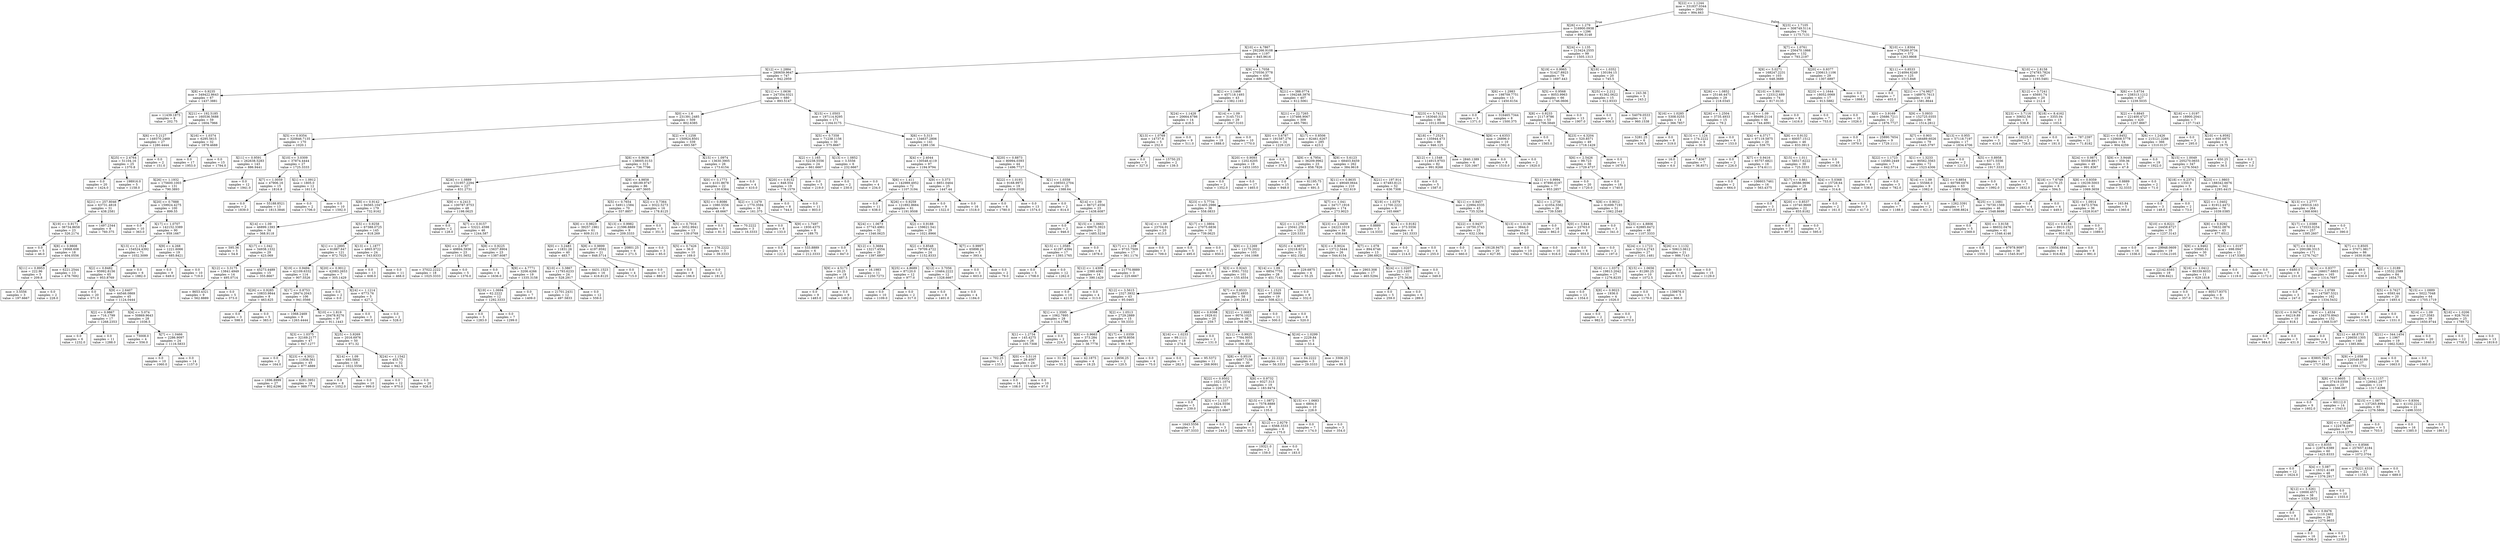 digraph Tree {
node [shape=box] ;
0 [label="X[22] <= 1.1244\nmse = 331837.0344\nsamples = 2000\nvalue = 994.663"] ;
1 [label="X[26] <= 1.279\nmse = 316900.0938\nsamples = 1296\nvalue = 896.3148"] ;
0 -> 1 [labeldistance=2.5, labelangle=45, headlabel="True"] ;
2 [label="X[10] <= 4.7867\nmse = 292266.9108\nsamples = 1197\nvalue = 845.9616"] ;
1 -> 2 ;
3 [label="X[12] <= 1.2884\nmse = 280659.9647\nsamples = 747\nvalue = 942.2959"] ;
2 -> 3 ;
4 [label="X[8] <= 0.9235\nmse = 349422.8643\nsamples = 67\nvalue = 1437.3881"] ;
3 -> 4 ;
5 [label="mse = 11439.1875\nsamples = 8\nvalue = 202.75"] ;
4 -> 5 ;
6 [label="X[21] <= 192.5185\nmse = 160536.5688\nsamples = 59\nvalue = 1604.7966"] ;
4 -> 6 ;
7 [label="X[6] <= 5.2127\nmse = 149370.2469\nsamples = 27\nvalue = 1280.4444"] ;
6 -> 7 ;
8 [label="X[25] <= 2.4764\nmse = 51104.16\nsamples = 25\nvalue = 1370.8"] ;
7 -> 8 ;
9 [label="mse = 0.0\nsamples = 20\nvalue = 1424.0"] ;
8 -> 9 ;
10 [label="mse = 198916.0\nsamples = 5\nvalue = 1158.0"] ;
8 -> 10 ;
11 [label="mse = 0.0\nsamples = 2\nvalue = 151.0"] ;
7 -> 11 ;
12 [label="X[16] <= 1.0374\nmse = 6295.5615\nsamples = 32\nvalue = 1878.4688"] ;
6 -> 12 ;
13 [label="mse = 0.0\nsamples = 17\nvalue = 1953.0"] ;
12 -> 13 ;
14 [label="mse = 0.0\nsamples = 15\nvalue = 1794.0"] ;
12 -> 14 ;
15 [label="X[11] <= 1.0636\nmse = 247354.0321\nsamples = 680\nvalue = 893.5147"] ;
3 -> 15 ;
16 [label="X[0] <= 1.6\nmse = 231391.2485\nsamples = 509\nvalue = 802.6385"] ;
15 -> 16 ;
17 [label="X[5] <= 0.9354\nmse = 320846.7135\nsamples = 170\nvalue = 1020.1"] ;
16 -> 17 ;
18 [label="X[11] <= 0.9591\nmse = 262638.5283\nsamples = 143\nvalue = 886.9441"] ;
17 -> 18 ;
19 [label="X[26] <= 1.1932\nmse = 175600.1003\nsamples = 131\nvalue = 790.3893"] ;
18 -> 19 ;
20 [label="X[21] <= 257.8046\nmse = 63731.4818\nsamples = 31\nvalue = 438.2581"] ;
19 -> 20 ;
21 [label="X[19] <= 0.9171\nmse = 36734.8658\nsamples = 23\nvalue = 326.2174"] ;
20 -> 21 ;
22 [label="mse = 0.0\nsamples = 5\nvalue = 46.0"] ;
21 -> 22 ;
23 [label="X[8] <= 0.9808\nmse = 19068.608\nsamples = 18\nvalue = 404.0556"] ;
21 -> 23 ;
24 [label="X[11] <= 0.8953\nmse = 222.96\nsamples = 5\nvalue = 209.8"] ;
23 -> 24 ;
25 [label="mse = 3.5556\nsamples = 3\nvalue = 197.6667"] ;
24 -> 25 ;
26 [label="mse = 0.0\nsamples = 2\nvalue = 228.0"] ;
24 -> 26 ;
27 [label="mse = 6221.2544\nsamples = 13\nvalue = 478.7692"] ;
23 -> 27 ;
28 [label="mse = 1497.2344\nsamples = 8\nvalue = 760.375"] ;
20 -> 28 ;
29 [label="X[20] <= 0.7888\nmse = 159924.4275\nsamples = 100\nvalue = 899.55"] ;
19 -> 29 ;
30 [label="mse = 0.0\nsamples = 10\nvalue = 363.0"] ;
29 -> 30 ;
31 [label="X[17] <= 1.0707\nmse = 142152.3389\nsamples = 90\nvalue = 959.1667"] ;
29 -> 31 ;
32 [label="X[13] <= 1.1524\nmse = 154524.4392\nsamples = 71\nvalue = 1032.3099"] ;
31 -> 32 ;
33 [label="X[2] <= 0.8482\nmse = 95992.8156\nsamples = 65\nvalue = 953.8769"] ;
32 -> 33 ;
34 [label="mse = 0.0\nsamples = 20\nvalue = 571.0"] ;
33 -> 34 ;
35 [label="X[9] <= 2.6407\nmse = 44546.0869\nsamples = 45\nvalue = 1124.0444"] ;
33 -> 35 ;
36 [label="X[2] <= 0.9867\nmse = 716.1799\nsamples = 17\nvalue = 1268.2353"] ;
35 -> 36 ;
37 [label="mse = 0.0\nsamples = 6\nvalue = 1232.0"] ;
36 -> 37 ;
38 [label="mse = 0.0\nsamples = 11\nvalue = 1288.0"] ;
36 -> 38 ;
39 [label="X[4] <= 5.074\nmse = 50869.9643\nsamples = 28\nvalue = 1036.5"] ;
35 -> 39 ;
40 [label="mse = 73008.0\nsamples = 4\nvalue = 556.0"] ;
39 -> 40 ;
41 [label="X[7] <= 1.0466\nmse = 2286.9097\nsamples = 24\nvalue = 1116.5833"] ;
39 -> 41 ;
42 [label="mse = 0.0\nsamples = 10\nvalue = 1060.0"] ;
41 -> 42 ;
43 [label="mse = 0.0\nsamples = 14\nvalue = 1157.0"] ;
41 -> 43 ;
44 [label="mse = 0.0\nsamples = 6\nvalue = 1882.0"] ;
32 -> 44 ;
45 [label="X[9] <= 4.268\nmse = 1221.6066\nsamples = 19\nvalue = 685.8421"] ;
31 -> 45 ;
46 [label="mse = 0.0\nsamples = 9\nvalue = 649.0"] ;
45 -> 46 ;
47 [label="mse = 0.0\nsamples = 10\nvalue = 719.0"] ;
45 -> 47 ;
48 [label="mse = 0.0\nsamples = 12\nvalue = 1941.0"] ;
18 -> 48 ;
49 [label="X[10] <= 3.0309\nmse = 37874.4444\nsamples = 27\nvalue = 1725.3333"] ;
17 -> 49 ;
50 [label="X[7] <= 1.0059\nmse = 47906.16\nsamples = 15\nvalue = 1816.8"] ;
49 -> 50 ;
51 [label="mse = 0.0\nsamples = 2\nvalue = 1839.0"] ;
50 -> 51 ;
52 [label="mse = 55188.8521\nsamples = 13\nvalue = 1813.3846"] ;
50 -> 52 ;
53 [label="X[1] <= 1.0912\nmse = 1805.0\nsamples = 12\nvalue = 1611.0"] ;
49 -> 53 ;
54 [label="mse = 0.0\nsamples = 2\nvalue = 1706.0"] ;
53 -> 54 ;
55 [label="mse = 0.0\nsamples = 10\nvalue = 1592.0"] ;
53 -> 55 ;
56 [label="X[2] <= 1.1258\nmse = 150924.8501\nsamples = 339\nvalue = 693.587"] ;
16 -> 56 ;
57 [label="X[8] <= 0.9636\nmse = 138005.0153\nsamples = 313\nvalue = 736.7796"] ;
56 -> 57 ;
58 [label="X[26] <= 1.0889\nmse = 131957.2294\nsamples = 227\nvalue = 831.2731"] ;
57 -> 58 ;
59 [label="X[8] <= 0.9142\nmse = 94565.1047\nsamples = 179\nvalue = 732.9162"] ;
58 -> 59 ;
60 [label="X[14] <= 1.09\nmse = 46899.1393\nsamples = 34\nvalue = 368.9118"] ;
59 -> 60 ;
61 [label="mse = 595.36\nsamples = 5\nvalue = 54.8"] ;
60 -> 61 ;
62 [label="X[17] <= 1.042\nmse = 34938.1332\nsamples = 29\nvalue = 423.069"] ;
60 -> 62 ;
63 [label="X[12] <= 3.3175\nmse = 13841.4949\nsamples = 14\nvalue = 495.0714"] ;
62 -> 63 ;
64 [label="mse = 8653.4321\nsamples = 9\nvalue = 562.8889"] ;
63 -> 64 ;
65 [label="mse = 0.0\nsamples = 5\nvalue = 373.0"] ;
63 -> 65 ;
66 [label="mse = 45273.4489\nsamples = 15\nvalue = 355.8667"] ;
62 -> 66 ;
67 [label="X[5] <= 0.9258\nmse = 67388.0725\nsamples = 145\nvalue = 818.269"] ;
59 -> 67 ;
68 [label="X[1] <= 1.2895\nmse = 61887.647\nsamples = 121\nvalue = 872.7025"] ;
67 -> 68 ;
69 [label="X[19] <= 0.9494\nmse = 42109.6332\nsamples = 114\nvalue = 907.5526"] ;
68 -> 69 ;
70 [label="X[26] <= 0.9285\nmse = 10833.9844\nsamples = 8\nvalue = 463.625"] ;
69 -> 70 ;
71 [label="mse = 0.0\nsamples = 3\nvalue = 598.0"] ;
70 -> 71 ;
72 [label="mse = 0.0\nsamples = 5\nvalue = 383.0"] ;
70 -> 72 ;
73 [label="X[17] <= 0.8753\nmse = 28474.2043\nsamples = 106\nvalue = 941.0566"] ;
69 -> 73 ;
74 [label="mse = 1068.2469\nsamples = 9\nvalue = 1263.4444"] ;
73 -> 74 ;
75 [label="X[10] <= 1.819\nmse = 20478.9276\nsamples = 97\nvalue = 911.1443"] ;
73 -> 75 ;
76 [label="X[3] <= 1.0375\nmse = 32169.2177\nsamples = 47\nvalue = 847.1277"] ;
75 -> 76 ;
77 [label="mse = 0.0\nsamples = 2\nvalue = 164.0"] ;
76 -> 77 ;
78 [label="X[23] <= 4.3021\nmse = 11936.561\nsamples = 45\nvalue = 877.4889"] ;
76 -> 78 ;
79 [label="mse = 1696.8999\nsamples = 27\nvalue = 802.6296"] ;
78 -> 79 ;
80 [label="mse = 6281.3951\nsamples = 18\nvalue = 989.7778"] ;
78 -> 80 ;
81 [label="X[25] <= 3.9269\nmse = 2016.6976\nsamples = 50\nvalue = 971.32"] ;
75 -> 81 ;
82 [label="X[14] <= 1.09\nmse = 693.5802\nsamples = 18\nvalue = 1022.5556"] ;
81 -> 82 ;
83 [label="mse = 0.0\nsamples = 8\nvalue = 1052.0"] ;
82 -> 83 ;
84 [label="mse = 0.0\nsamples = 10\nvalue = 999.0"] ;
82 -> 84 ;
85 [label="X[24] <= 1.1542\nmse = 453.75\nsamples = 32\nvalue = 942.5"] ;
81 -> 85 ;
86 [label="mse = 0.0\nsamples = 12\nvalue = 970.0"] ;
85 -> 86 ;
87 [label="mse = 0.0\nsamples = 20\nvalue = 926.0"] ;
85 -> 87 ;
88 [label="X[20] <= 0.9012\nmse = 42083.2653\nsamples = 7\nvalue = 305.1429"] ;
68 -> 88 ;
89 [label="mse = 0.0\nsamples = 2\nvalue = 0.0"] ;
88 -> 89 ;
90 [label="X[24] <= 1.1214\nmse = 6773.76\nsamples = 5\nvalue = 427.2"] ;
88 -> 90 ;
91 [label="mse = 0.0\nsamples = 3\nvalue = 360.0"] ;
90 -> 91 ;
92 [label="mse = 0.0\nsamples = 2\nvalue = 528.0"] ;
90 -> 92 ;
93 [label="X[13] <= 1.1877\nmse = 4865.9722\nsamples = 24\nvalue = 543.8333"] ;
67 -> 93 ;
94 [label="mse = 0.0\nsamples = 13\nvalue = 608.0"] ;
93 -> 94 ;
95 [label="mse = 0.0\nsamples = 11\nvalue = 468.0"] ;
93 -> 95 ;
96 [label="X[9] <= 4.2413\nmse = 100787.9753\nsamples = 48\nvalue = 1198.0625"] ;
58 -> 96 ;
97 [label="mse = 0.0\nsamples = 2\nvalue = 128.0"] ;
96 -> 97 ;
98 [label="X[7] <= 0.9157\nmse = 53221.4598\nsamples = 46\nvalue = 1244.587"] ;
96 -> 98 ;
99 [label="X[6] <= 2.6797\nmse = 49894.5936\nsamples = 23\nvalue = 1101.5652"] ;
98 -> 99 ;
100 [label="mse = 37022.2222\nsamples = 18\nvalue = 1025.3333"] ;
99 -> 100 ;
101 [label="mse = 0.0\nsamples = 5\nvalue = 1376.0"] ;
99 -> 101 ;
102 [label="X[8] <= 0.9225\nmse = 15637.8904\nsamples = 23\nvalue = 1387.6087"] ;
98 -> 102 ;
103 [label="mse = 0.0\nsamples = 4\nvalue = 1636.0"] ;
102 -> 103 ;
104 [label="X[9] <= 4.7771\nmse = 3206.4266\nsamples = 19\nvalue = 1335.3158"] ;
102 -> 104 ;
105 [label="X[19] <= 1.0694\nmse = 62.2222\nsamples = 12\nvalue = 1292.3333"] ;
104 -> 105 ;
106 [label="mse = 0.0\nsamples = 5\nvalue = 1283.0"] ;
105 -> 106 ;
107 [label="mse = 0.0\nsamples = 7\nvalue = 1299.0"] ;
105 -> 107 ;
108 [label="mse = 0.0\nsamples = 7\nvalue = 1409.0"] ;
104 -> 108 ;
109 [label="X[9] <= 4.9858\nmse = 68189.9747\nsamples = 86\nvalue = 487.3605"] ;
57 -> 109 ;
110 [label="X[5] <= 0.7654\nmse = 54911.1584\nsamples = 70\nvalue = 557.8857"] ;
109 -> 110 ;
111 [label="X[8] <= 0.9823\nmse = 39257.1981\nsamples = 61\nvalue = 609.3115"] ;
110 -> 111 ;
112 [label="X[0] <= 3.2483\nmse = 11831.26\nsamples = 40\nvalue = 483.7"] ;
111 -> 112 ;
113 [label="X[10] <= 3.3867\nmse = 11793.6233\nsamples = 24\nvalue = 528.2917"] ;
112 -> 113 ;
114 [label="mse = 21701.2431\nsamples = 12\nvalue = 497.5833"] ;
113 -> 114 ;
115 [label="mse = 0.0\nsamples = 12\nvalue = 559.0"] ;
113 -> 115 ;
116 [label="mse = 4431.1523\nsamples = 16\nvalue = 416.8125"] ;
112 -> 116 ;
117 [label="X[8] <= 0.9899\nmse = 4197.9592\nsamples = 21\nvalue = 848.5714"] ;
111 -> 117 ;
118 [label="mse = 0.0\nsamples = 4\nvalue = 715.0"] ;
117 -> 118 ;
119 [label="mse = 0.0\nsamples = 17\nvalue = 880.0"] ;
117 -> 119 ;
120 [label="X[13] <= 0.9982\nmse = 21596.8889\nsamples = 9\nvalue = 209.3333"] ;
110 -> 120 ;
121 [label="mse = 20801.25\nsamples = 6\nvalue = 271.5"] ;
120 -> 121 ;
122 [label="mse = 0.0\nsamples = 3\nvalue = 85.0"] ;
120 -> 122 ;
123 [label="X[2] <= 0.7364\nmse = 9322.5273\nsamples = 16\nvalue = 178.8125"] ;
109 -> 123 ;
124 [label="mse = 0.0\nsamples = 3\nvalue = 351.0"] ;
123 -> 124 ;
125 [label="X[5] <= 0.7916\nmse = 3052.9941\nsamples = 13\nvalue = 139.0769"] ;
123 -> 125 ;
126 [label="X[5] <= 0.7426\nmse = 36.0\nsamples = 10\nvalue = 169.0"] ;
125 -> 126 ;
127 [label="mse = 0.0\nsamples = 8\nvalue = 166.0"] ;
126 -> 127 ;
128 [label="mse = 0.0\nsamples = 2\nvalue = 181.0"] ;
126 -> 128 ;
129 [label="mse = 176.2222\nsamples = 3\nvalue = 39.3333"] ;
125 -> 129 ;
130 [label="X[15] <= 1.0974\nmse = 13630.3905\nsamples = 26\nvalue = 173.6154"] ;
56 -> 130 ;
131 [label="X[0] <= 3.1773\nmse = 4101.8678\nsamples = 22\nvalue = 130.6364"] ;
130 -> 131 ;
132 [label="X[5] <= 0.8086\nmse = 1080.5556\nsamples = 6\nvalue = 48.6667"] ;
131 -> 132 ;
133 [label="mse = 0.0\nsamples = 3\nvalue = 81.0"] ;
132 -> 133 ;
134 [label="mse = 70.2222\nsamples = 3\nvalue = 16.3333"] ;
132 -> 134 ;
135 [label="X[2] <= 1.1479\nmse = 1770.3594\nsamples = 16\nvalue = 161.375"] ;
131 -> 135 ;
136 [label="mse = 0.0\nsamples = 8\nvalue = 133.0"] ;
135 -> 136 ;
137 [label="X[9] <= 1.7497\nmse = 1930.4375\nsamples = 8\nvalue = 189.75"] ;
135 -> 137 ;
138 [label="mse = 0.0\nsamples = 2\nvalue = 122.0"] ;
137 -> 138 ;
139 [label="mse = 533.8889\nsamples = 6\nvalue = 212.3333"] ;
137 -> 139 ;
140 [label="mse = 0.0\nsamples = 4\nvalue = 410.0"] ;
130 -> 140 ;
141 [label="X[15] <= 1.0503\nmse = 197114.9295\nsamples = 171\nvalue = 1164.0175"] ;
15 -> 141 ;
142 [label="X[5] <= 0.7358\nmse = 71238.1156\nsamples = 30\nvalue = 575.8667"] ;
141 -> 142 ;
143 [label="X[2] <= 1.165\nmse = 52238.5556\nsamples = 24\nvalue = 661.6667"] ;
142 -> 143 ;
144 [label="X[20] <= 0.9152\nmse = 848.554\nsamples = 19\nvalue = 778.1579"] ;
143 -> 144 ;
145 [label="mse = 0.0\nsamples = 8\nvalue = 744.0"] ;
144 -> 145 ;
146 [label="mse = 0.0\nsamples = 11\nvalue = 803.0"] ;
144 -> 146 ;
147 [label="mse = 0.0\nsamples = 5\nvalue = 219.0"] ;
143 -> 147 ;
148 [label="X[13] <= 1.0852\nmse = 3.5556\nsamples = 6\nvalue = 232.6667"] ;
142 -> 148 ;
149 [label="mse = 0.0\nsamples = 2\nvalue = 230.0"] ;
148 -> 149 ;
150 [label="mse = 0.0\nsamples = 4\nvalue = 234.0"] ;
148 -> 150 ;
151 [label="X[6] <= 5.313\nmse = 134637.2806\nsamples = 141\nvalue = 1289.156"] ;
141 -> 151 ;
152 [label="X[4] <= 2.4044\nmse = 130548.4119\nsamples = 97\nvalue = 1194.9794"] ;
151 -> 152 ;
153 [label="X[6] <= 1.411\nmse = 142989.4952\nsamples = 72\nvalue = 1107.3194"] ;
152 -> 153 ;
154 [label="mse = 0.0\nsamples = 11\nvalue = 638.0"] ;
153 -> 154 ;
155 [label="X[26] <= 0.9259\nmse = 121892.8664\nsamples = 61\nvalue = 1191.9508"] ;
153 -> 155 ;
156 [label="X[24] <= 1.0673\nmse = 37743.4961\nsamples = 32\nvalue = 1346.0625"] ;
155 -> 156 ;
157 [label="mse = 0.0\nsamples = 3\nvalue = 847.0"] ;
156 -> 157 ;
158 [label="X[12] <= 3.3684\nmse = 13217.4554\nsamples = 29\nvalue = 1397.6897"] ;
156 -> 158 ;
159 [label="X[9] <= 4.5171\nmse = 20.25\nsamples = 18\nvalue = 1487.5"] ;
158 -> 159 ;
160 [label="mse = 0.0\nsamples = 9\nvalue = 1483.0"] ;
159 -> 160 ;
161 [label="mse = 0.0\nsamples = 9\nvalue = 1492.0"] ;
159 -> 161 ;
162 [label="mse = 16.1983\nsamples = 11\nvalue = 1250.7273"] ;
158 -> 162 ;
163 [label="X[2] <= 0.9188\nmse = 159621.541\nsamples = 29\nvalue = 1021.8966"] ;
155 -> 163 ;
164 [label="X[2] <= 0.8548\nmse = 79709.4722\nsamples = 24\nvalue = 1152.8333"] ;
163 -> 164 ;
165 [label="X[25] <= 4.8689\nmse = 87120.0\nsamples = 12\nvalue = 977.0"] ;
164 -> 165 ;
166 [label="mse = 0.0\nsamples = 10\nvalue = 1109.0"] ;
165 -> 166 ;
167 [label="mse = 0.0\nsamples = 2\nvalue = 317.0"] ;
165 -> 167 ;
168 [label="X[12] <= 3.7056\nmse = 10464.2222\nsamples = 12\nvalue = 1328.6667"] ;
164 -> 168 ;
169 [label="mse = 0.0\nsamples = 8\nvalue = 1401.0"] ;
168 -> 169 ;
170 [label="mse = 0.0\nsamples = 4\nvalue = 1184.0"] ;
168 -> 170 ;
171 [label="X[7] <= 0.9997\nmse = 65898.24\nsamples = 5\nvalue = 393.4"] ;
163 -> 171 ;
172 [label="mse = 0.0\nsamples = 3\nvalue = 603.0"] ;
171 -> 172 ;
173 [label="mse = 0.0\nsamples = 2\nvalue = 79.0"] ;
171 -> 173 ;
174 [label="X[9] <= 3.373\nmse = 8851.0464\nsamples = 25\nvalue = 1447.44"] ;
152 -> 174 ;
175 [label="mse = 0.0\nsamples = 9\nvalue = 1322.0"] ;
174 -> 175 ;
176 [label="mse = 0.0\nsamples = 16\nvalue = 1518.0"] ;
174 -> 176 ;
177 [label="X[20] <= 0.8873\nmse = 80994.0393\nsamples = 44\nvalue = 1496.7727"] ;
151 -> 177 ;
178 [label="X[22] <= 1.0193\nmse = 9168.9972\nsamples = 19\nvalue = 1639.0526"] ;
177 -> 178 ;
179 [label="mse = 0.0\nsamples = 6\nvalue = 1780.0"] ;
178 -> 179 ;
180 [label="mse = 0.0\nsamples = 13\nvalue = 1574.0"] ;
178 -> 180 ;
181 [label="X[1] <= 1.0358\nmse = 108503.2704\nsamples = 25\nvalue = 1388.64"] ;
177 -> 181 ;
182 [label="mse = 0.0\nsamples = 2\nvalue = 814.0"] ;
181 -> 182 ;
183 [label="X[14] <= 1.09\nmse = 86727.4556\nsamples = 23\nvalue = 1438.6087"] ;
181 -> 183 ;
184 [label="mse = 0.0\nsamples = 2\nvalue = 946.0"] ;
183 -> 184 ;
185 [label="X[15] <= 1.0663\nmse = 69675.3923\nsamples = 21\nvalue = 1485.5238"] ;
183 -> 185 ;
186 [label="X[15] <= 1.0585\nmse = 41297.4394\nsamples = 17\nvalue = 1393.1765"] ;
185 -> 186 ;
187 [label="mse = 0.0\nsamples = 5\nvalue = 1708.0"] ;
186 -> 187 ;
188 [label="mse = 0.0\nsamples = 12\nvalue = 1262.0"] ;
186 -> 188 ;
189 [label="mse = 0.0\nsamples = 4\nvalue = 1878.0"] ;
185 -> 189 ;
190 [label="X[9] <= 1.7058\nmse = 270556.3778\nsamples = 450\nvalue = 686.0467"] ;
2 -> 190 ;
191 [label="X[1] <= 1.1468\nmse = 457118.1493\nsamples = 43\nvalue = 1382.1163"] ;
190 -> 191 ;
192 [label="X[24] <= 1.1428\nmse = 20664.6786\nsamples = 14\nvalue = 418.5"] ;
191 -> 192 ;
193 [label="X[13] <= 1.0769\nmse = 14737.6\nsamples = 5\nvalue = 252.0"] ;
192 -> 193 ;
194 [label="mse = 0.0\nsamples = 3\nvalue = 327.0"] ;
193 -> 194 ;
195 [label="mse = 15750.25\nsamples = 2\nvalue = 139.5"] ;
193 -> 195 ;
196 [label="mse = 0.0\nsamples = 9\nvalue = 511.0"] ;
192 -> 196 ;
197 [label="X[14] <= 1.09\nmse = 3145.7313\nsamples = 29\nvalue = 1847.3103"] ;
191 -> 197 ;
198 [label="mse = 0.0\nsamples = 19\nvalue = 1888.0"] ;
197 -> 198 ;
199 [label="mse = 0.0\nsamples = 10\nvalue = 1770.0"] ;
197 -> 199 ;
200 [label="X[21] <= 388.0774\nmse = 194248.3876\nsamples = 407\nvalue = 612.5061"] ;
190 -> 200 ;
201 [label="X[21] <= 22.7265\nmse = 137466.9067\nsamples = 309\nvalue = 485.7961"] ;
200 -> 201 ;
202 [label="X[0] <= 5.6787\nmse = 191587.276\nsamples = 24\nvalue = 1229.125"] ;
201 -> 202 ;
203 [label="X[20] <= 0.9093\nmse = 1202.6205\nsamples = 19\nvalue = 1453.1053"] ;
202 -> 203 ;
204 [label="mse = 0.0\nsamples = 2\nvalue = 1352.0"] ;
203 -> 204 ;
205 [label="mse = 0.0\nsamples = 17\nvalue = 1465.0"] ;
203 -> 205 ;
206 [label="mse = 0.0\nsamples = 5\nvalue = 378.0"] ;
202 -> 206 ;
207 [label="X[17] <= 0.8506\nmse = 82461.6267\nsamples = 285\nvalue = 423.2"] ;
201 -> 207 ;
208 [label="X[9] <= 4.7954\nmse = 36209.9962\nsamples = 23\nvalue = 858.7826"] ;
207 -> 208 ;
209 [label="mse = 0.0\nsamples = 15\nvalue = 948.0"] ;
208 -> 209 ;
210 [label="mse = 61195.75\nsamples = 8\nvalue = 691.5"] ;
208 -> 210 ;
211 [label="X[9] <= 5.6123\nmse = 68403.8459\nsamples = 262\nvalue = 384.9618"] ;
207 -> 211 ;
212 [label="X[11] <= 0.8635\nmse = 49049.0644\nsamples = 210\nvalue = 322.619"] ;
211 -> 212 ;
213 [label="X[23] <= 5.7734\nmse = 51405.2986\nsamples = 36\nvalue = 558.0833"] ;
212 -> 213 ;
214 [label="X[14] <= 1.09\nmse = 23704.01\nsamples = 20\nvalue = 413.3"] ;
213 -> 214 ;
215 [label="X[17] <= 1.109\nmse = 9733.7509\nsamples = 17\nvalue = 361.1176"] ;
214 -> 215 ;
216 [label="X[12] <= 1.4309\nmse = 2380.4082\nsamples = 14\nvalue = 390.1429"] ;
215 -> 216 ;
217 [label="mse = 0.0\nsamples = 10\nvalue = 421.0"] ;
216 -> 217 ;
218 [label="mse = 0.0\nsamples = 4\nvalue = 313.0"] ;
216 -> 218 ;
219 [label="mse = 21770.8889\nsamples = 3\nvalue = 225.6667"] ;
215 -> 219 ;
220 [label="mse = 0.0\nsamples = 3\nvalue = 709.0"] ;
214 -> 220 ;
221 [label="X[17] <= 1.0804\nmse = 27075.6836\nsamples = 16\nvalue = 739.0625"] ;
213 -> 221 ;
222 [label="mse = 0.0\nsamples = 5\nvalue = 495.0"] ;
221 -> 222 ;
223 [label="mse = 0.0\nsamples = 11\nvalue = 850.0"] ;
221 -> 223 ;
224 [label="X[7] <= 1.041\nmse = 34717.1916\nsamples = 174\nvalue = 273.9023"] ;
212 -> 224 ;
225 [label="X[2] <= 1.1275\nmse = 25041.2563\nsamples = 135\nvalue = 220.5333"] ;
224 -> 225 ;
226 [label="X[9] <= 2.1269\nmse = 12175.2022\nsamples = 103\nvalue = 164.1068"] ;
225 -> 226 ;
227 [label="mse = 0.0\nsamples = 2\nvalue = 601.0"] ;
226 -> 227 ;
228 [label="X[3] <= 0.9243\nmse = 8561.7332\nsamples = 101\nvalue = 155.4554"] ;
226 -> 228 ;
229 [label="X[12] <= 3.5615\nmse = 2327.3932\nsamples = 43\nvalue = 95.0465"] ;
228 -> 229 ;
230 [label="X[1] <= 1.3595\nmse = 1062.7895\nsamples = 28\nvalue = 114.1786"] ;
229 -> 230 ;
231 [label="X[1] <= 1.2734\nmse = 145.4275\nsamples = 26\nvalue = 105.7308"] ;
230 -> 231 ;
232 [label="mse = 702.25\nsamples = 2\nvalue = 133.5"] ;
231 -> 232 ;
233 [label="X[0] <= 3.5116\nmse = 29.4097\nsamples = 24\nvalue = 103.4167"] ;
231 -> 233 ;
234 [label="mse = 0.0\nsamples = 14\nvalue = 108.0"] ;
233 -> 234 ;
235 [label="mse = 0.0\nsamples = 10\nvalue = 97.0"] ;
233 -> 235 ;
236 [label="mse = 0.0\nsamples = 2\nvalue = 224.0"] ;
230 -> 236 ;
237 [label="X[2] <= 1.0513\nmse = 2729.2889\nsamples = 15\nvalue = 59.3333"] ;
229 -> 237 ;
238 [label="X[8] <= 0.9663\nmse = 373.284\nsamples = 9\nvalue = 38.7778"] ;
237 -> 238 ;
239 [label="mse = 31.36\nsamples = 5\nvalue = 55.2"] ;
238 -> 239 ;
240 [label="mse = 42.1875\nsamples = 4\nvalue = 18.25"] ;
238 -> 240 ;
241 [label="X[17] <= 1.0359\nmse = 4678.8056\nsamples = 6\nvalue = 90.1667"] ;
237 -> 241 ;
242 [label="mse = 12656.25\nsamples = 2\nvalue = 120.5"] ;
241 -> 242 ;
243 [label="mse = 0.0\nsamples = 4\nvalue = 75.0"] ;
241 -> 243 ;
244 [label="X[7] <= 0.8533\nmse = 8472.4935\nsamples = 58\nvalue = 200.2414"] ;
228 -> 244 ;
245 [label="X[8] <= 0.9398\nmse = 1929.61\nsamples = 20\nvalue = 259.7"] ;
244 -> 245 ;
246 [label="X[16] <= 1.0233\nmse = 99.1111\nsamples = 18\nvalue = 274.0"] ;
245 -> 246 ;
247 [label="mse = 0.0\nsamples = 7\nvalue = 282.0"] ;
246 -> 247 ;
248 [label="mse = 95.5372\nsamples = 11\nvalue = 268.9091"] ;
246 -> 248 ;
249 [label="mse = 0.0\nsamples = 2\nvalue = 131.0"] ;
245 -> 249 ;
250 [label="X[22] <= 1.0683\nmse = 9076.1025\nsamples = 38\nvalue = 168.9474"] ;
244 -> 250 ;
251 [label="X[11] <= 0.9925\nmse = 7784.0055\nsamples = 33\nvalue = 186.4545"] ;
250 -> 251 ;
252 [label="X[8] <= 0.9519\nmse = 6697.7156\nsamples = 30\nvalue = 199.4667"] ;
251 -> 252 ;
253 [label="X[22] <= 0.9502\nmse = 1021.1074\nsamples = 11\nvalue = 226.2727"] ;
252 -> 253 ;
254 [label="mse = 0.0\nsamples = 5\nvalue = 239.0"] ;
253 -> 254 ;
255 [label="X[3] <= 1.1337\nmse = 1624.5556\nsamples = 6\nvalue = 215.6667"] ;
253 -> 255 ;
256 [label="mse = 1643.5556\nsamples = 3\nvalue = 187.3333"] ;
255 -> 256 ;
257 [label="mse = 0.0\nsamples = 3\nvalue = 244.0"] ;
255 -> 257 ;
258 [label="X[8] <= 0.9732\nmse = 9327.313\nsamples = 19\nvalue = 183.9474"] ;
252 -> 258 ;
259 [label="X[15] <= 1.0872\nmse = 7578.8889\nsamples = 9\nvalue = 135.0"] ;
258 -> 259 ;
260 [label="mse = 0.0\nsamples = 3\nvalue = 55.0"] ;
259 -> 260 ;
261 [label="X[12] <= 2.9279\nmse = 6568.3333\nsamples = 6\nvalue = 175.0"] ;
259 -> 261 ;
262 [label="mse = 19321.0\nsamples = 2\nvalue = 159.0"] ;
261 -> 262 ;
263 [label="mse = 0.0\nsamples = 4\nvalue = 183.0"] ;
261 -> 263 ;
264 [label="X[15] <= 1.0683\nmse = 6804.0\nsamples = 10\nvalue = 228.0"] ;
258 -> 264 ;
265 [label="mse = 0.0\nsamples = 7\nvalue = 174.0"] ;
264 -> 265 ;
266 [label="mse = 0.0\nsamples = 3\nvalue = 354.0"] ;
264 -> 266 ;
267 [label="mse = 22.2222\nsamples = 3\nvalue = 56.3333"] ;
251 -> 267 ;
268 [label="X[16] <= 1.0299\nmse = 2229.84\nsamples = 5\nvalue = 53.4"] ;
250 -> 268 ;
269 [label="mse = 64.2222\nsamples = 3\nvalue = 29.3333"] ;
268 -> 269 ;
270 [label="mse = 3306.25\nsamples = 2\nvalue = 89.5"] ;
268 -> 270 ;
271 [label="X[25] <= 4.9872\nmse = 23218.6318\nsamples = 32\nvalue = 402.1562"] ;
225 -> 271 ;
272 [label="X[14] <= 1.09\nmse = 6854.7755\nsamples = 28\nvalue = 451.7143"] ;
271 -> 272 ;
273 [label="X[2] <= 1.1525\nmse = 97.5069\nsamples = 19\nvalue = 508.4211"] ;
272 -> 273 ;
274 [label="mse = 0.0\nsamples = 11\nvalue = 500.0"] ;
273 -> 274 ;
275 [label="mse = 0.0\nsamples = 8\nvalue = 520.0"] ;
273 -> 275 ;
276 [label="mse = 0.0\nsamples = 9\nvalue = 332.0"] ;
272 -> 276 ;
277 [label="mse = 229.6875\nsamples = 4\nvalue = 55.25"] ;
271 -> 277 ;
278 [label="X[23] <= 2.6459\nmse = 24223.1019\nsamples = 39\nvalue = 458.641"] ;
224 -> 278 ;
279 [label="X[3] <= 0.9024\nmse = 13712.5444\nsamples = 26\nvalue = 544.6154"] ;
278 -> 279 ;
280 [label="mse = 0.0\nsamples = 9\nvalue = 694.0"] ;
279 -> 280 ;
281 [label="mse = 2903.308\nsamples = 17\nvalue = 465.5294"] ;
279 -> 281 ;
282 [label="X[7] <= 1.078\nmse = 894.6746\nsamples = 13\nvalue = 286.6923"] ;
278 -> 282 ;
283 [label="X[24] <= 1.0207\nmse = 223.1405\nsamples = 11\nvalue = 275.3636"] ;
282 -> 283 ;
284 [label="mse = 0.0\nsamples = 5\nvalue = 259.0"] ;
283 -> 284 ;
285 [label="mse = 0.0\nsamples = 6\nvalue = 289.0"] ;
283 -> 285 ;
286 [label="mse = 0.0\nsamples = 2\nvalue = 349.0"] ;
282 -> 286 ;
287 [label="X[21] <= 197.914\nmse = 67483.8121\nsamples = 52\nvalue = 636.7308"] ;
211 -> 287 ;
288 [label="X[19] <= 1.0379\nmse = 11700.2222\nsamples = 9\nvalue = 165.6667"] ;
287 -> 288 ;
289 [label="mse = 0.8889\nsamples = 3\nvalue = 14.3333"] ;
288 -> 289 ;
290 [label="X[11] <= 0.9182\nmse = 373.5556\nsamples = 6\nvalue = 241.3333"] ;
288 -> 290 ;
291 [label="mse = 0.0\nsamples = 2\nvalue = 214.0"] ;
290 -> 291 ;
292 [label="mse = 0.0\nsamples = 4\nvalue = 255.0"] ;
290 -> 292 ;
293 [label="X[11] <= 0.9457\nmse = 22994.0335\nsamples = 43\nvalue = 735.3256"] ;
287 -> 293 ;
294 [label="X[22] <= 0.9437\nmse = 16750.3743\nsamples = 23\nvalue = 632.1304"] ;
293 -> 294 ;
295 [label="mse = 0.0\nsamples = 3\nvalue = 660.0"] ;
294 -> 295 ;
296 [label="mse = 19128.9475\nsamples = 20\nvalue = 627.95"] ;
294 -> 296 ;
297 [label="X[13] <= 1.0136\nmse = 3844.0\nsamples = 20\nvalue = 854.0"] ;
293 -> 297 ;
298 [label="mse = 0.0\nsamples = 10\nvalue = 792.0"] ;
297 -> 298 ;
299 [label="mse = 0.0\nsamples = 10\nvalue = 916.0"] ;
297 -> 299 ;
300 [label="X[23] <= 5.7412\nmse = 163040.3154\nsamples = 98\nvalue = 1012.0306"] ;
200 -> 300 ;
301 [label="X[18] <= 7.2524\nmse = 135944.473\nsamples = 88\nvalue = 946.125"] ;
300 -> 301 ;
302 [label="X[12] <= 1.1548\nmse = 114915.9703\nsamples = 82\nvalue = 991.9268"] ;
301 -> 302 ;
303 [label="mse = 0.0\nsamples = 5\nvalue = 1587.0"] ;
302 -> 303 ;
304 [label="X[11] <= 0.9994\nmse = 97890.6197\nsamples = 77\nvalue = 953.2857"] ;
302 -> 304 ;
305 [label="X[1] <= 1.2738\nmse = 41054.5562\nsamples = 26\nvalue = 739.5385"] ;
304 -> 305 ;
306 [label="mse = 0.0\nsamples = 18\nvalue = 862.0"] ;
305 -> 306 ;
307 [label="X[0] <= 3.844\nmse = 23763.0\nsamples = 8\nvalue = 464.0"] ;
305 -> 307 ;
308 [label="mse = 0.0\nsamples = 6\nvalue = 553.0"] ;
307 -> 308 ;
309 [label="mse = 0.0\nsamples = 2\nvalue = 197.0"] ;
307 -> 309 ;
310 [label="X[8] <= 0.9012\nmse = 91699.7193\nsamples = 51\nvalue = 1062.2549"] ;
304 -> 310 ;
311 [label="mse = 0.0\nsamples = 3\nvalue = 341.0"] ;
310 -> 311 ;
312 [label="X[23] <= 4.8806\nmse = 62885.8472\nsamples = 48\nvalue = 1107.3333"] ;
310 -> 312 ;
313 [label="X[24] <= 1.1723\nmse = 52314.2743\nsamples = 27\nvalue = 1201.1481"] ;
312 -> 313 ;
314 [label="X[16] <= 1.0372\nmse = 19813.2042\nsamples = 17\nvalue = 1276.8235"] ;
313 -> 314 ;
315 [label="mse = 0.0\nsamples = 13\nvalue = 1354.0"] ;
314 -> 315 ;
316 [label="X[8] <= 0.9023\nmse = 1936.0\nsamples = 4\nvalue = 1026.0"] ;
314 -> 316 ;
317 [label="mse = 0.0\nsamples = 2\nvalue = 982.0"] ;
316 -> 317 ;
318 [label="mse = 0.0\nsamples = 2\nvalue = 1070.0"] ;
316 -> 318 ;
319 [label="X[15] <= 1.0656\nmse = 81280.25\nsamples = 10\nvalue = 1072.5"] ;
313 -> 319 ;
320 [label="mse = 0.0\nsamples = 5\nvalue = 1179.0"] ;
319 -> 320 ;
321 [label="mse = 139876.0\nsamples = 5\nvalue = 966.0"] ;
319 -> 321 ;
322 [label="X[26] <= 1.1132\nmse = 50613.0612\nsamples = 21\nvalue = 986.7143"] ;
312 -> 322 ;
323 [label="mse = 0.0\nsamples = 6\nvalue = 631.0"] ;
322 -> 323 ;
324 [label="mse = 0.0\nsamples = 15\nvalue = 1129.0"] ;
322 -> 324 ;
325 [label="mse = 2840.1389\nsamples = 6\nvalue = 320.1667"] ;
301 -> 325 ;
326 [label="X[9] <= 4.6353\nmse = 26896.0\nsamples = 10\nvalue = 1592.0"] ;
300 -> 326 ;
327 [label="mse = 0.0\nsamples = 8\nvalue = 1510.0"] ;
326 -> 327 ;
328 [label="mse = 0.0\nsamples = 2\nvalue = 1920.0"] ;
326 -> 328 ;
329 [label="X[24] <= 1.135\nmse = 213424.2555\nsamples = 99\nvalue = 1505.1313"] ;
1 -> 329 ;
330 [label="X[19] <= 0.9965\nmse = 51427.8923\nsamples = 79\nvalue = 1697.443"] ;
329 -> 330 ;
331 [label="X[6] <= 1.2983\nmse = 198709.7751\nsamples = 13\nvalue = 1450.6154"] ;
330 -> 331 ;
332 [label="mse = 0.0\nsamples = 5\nvalue = 1371.0"] ;
331 -> 332 ;
333 [label="mse = 316465.7344\nsamples = 8\nvalue = 1500.375"] ;
331 -> 333 ;
334 [label="X[5] <= 0.9568\nmse = 8053.9963\nsamples = 66\nvalue = 1746.0606"] ;
330 -> 334 ;
335 [label="X[8] <= 0.9233\nmse = 2117.9786\nsamples = 53\nvalue = 1706.5849"] ;
334 -> 335 ;
336 [label="mse = 0.0\nsamples = 4\nvalue = 1565.0"] ;
335 -> 336 ;
337 [label="X[23] <= 4.3204\nmse = 520.8571\nsamples = 49\nvalue = 1718.1429"] ;
335 -> 337 ;
338 [label="X[6] <= 2.5426\nmse = 99.723\nsamples = 38\nvalue = 1729.4737"] ;
337 -> 338 ;
339 [label="mse = 0.0\nsamples = 20\nvalue = 1720.0"] ;
338 -> 339 ;
340 [label="mse = 0.0\nsamples = 18\nvalue = 1740.0"] ;
338 -> 340 ;
341 [label="mse = 0.0\nsamples = 11\nvalue = 1679.0"] ;
337 -> 341 ;
342 [label="mse = 0.0\nsamples = 13\nvalue = 1907.0"] ;
334 -> 342 ;
343 [label="X[19] <= 1.0352\nmse = 130184.15\nsamples = 20\nvalue = 745.5"] ;
329 -> 343 ;
344 [label="X[25] <= 2.212\nmse = 61362.0622\nsamples = 15\nvalue = 912.9333"] ;
343 -> 344 ;
345 [label="mse = 0.0\nsamples = 2\nvalue = 606.0"] ;
344 -> 345 ;
346 [label="mse = 54079.0533\nsamples = 13\nvalue = 960.1538"] ;
344 -> 346 ;
347 [label="mse = 243.36\nsamples = 5\nvalue = 243.2"] ;
343 -> 347 ;
348 [label="X[23] <= 1.7105\nmse = 308749.5114\nsamples = 704\nvalue = 1175.7131"] ;
0 -> 348 [labeldistance=2.5, labelangle=-45, headlabel="False"] ;
349 [label="X[7] <= 1.0761\nmse = 256470.1866\nsamples = 132\nvalue = 793.2197"] ;
348 -> 349 ;
350 [label="X[9] <= 5.0271\nmse = 168247.2231\nsamples = 103\nvalue = 648.3689"] ;
349 -> 350 ;
351 [label="X[26] <= 1.0852\nmse = 25146.4471\nsamples = 29\nvalue = 218.0345"] ;
350 -> 351 ;
352 [label="X[16] <= 1.0285\nmse = 5308.0255\nsamples = 14\nvalue = 366.7857"] ;
351 -> 352 ;
353 [label="mse = 5281.25\nsamples = 6\nvalue = 430.5"] ;
352 -> 353 ;
354 [label="mse = 0.0\nsamples = 8\nvalue = 319.0"] ;
352 -> 354 ;
355 [label="X[26] <= 1.2504\nmse = 3735.4933\nsamples = 15\nvalue = 79.2"] ;
351 -> 355 ;
356 [label="X[13] <= 1.124\nmse = 174.2222\nsamples = 9\nvalue = 30.0"] ;
355 -> 356 ;
357 [label="mse = 16.0\nsamples = 2\nvalue = 6.0"] ;
356 -> 357 ;
358 [label="mse = 7.8367\nsamples = 7\nvalue = 36.8571"] ;
356 -> 358 ;
359 [label="mse = 0.0\nsamples = 6\nvalue = 153.0"] ;
355 -> 359 ;
360 [label="X[10] <= 5.9911\nmse = 123312.689\nsamples = 74\nvalue = 817.0135"] ;
350 -> 360 ;
361 [label="X[14] <= 1.09\nmse = 89499.2114\nsamples = 66\nvalue = 744.4091"] ;
360 -> 361 ;
362 [label="X[4] <= 4.3717\nmse = 97119.5875\nsamples = 20\nvalue = 539.75"] ;
361 -> 362 ;
363 [label="mse = 0.0\nsamples = 2\nvalue = 226.0"] ;
362 -> 363 ;
364 [label="X[7] <= 0.9416\nmse = 95757.6821\nsamples = 18\nvalue = 574.6111"] ;
362 -> 364 ;
365 [label="mse = 0.0\nsamples = 2\nvalue = 664.0"] ;
364 -> 365 ;
366 [label="mse = 106603.7461\nsamples = 16\nvalue = 563.4375"] ;
364 -> 366 ;
367 [label="X[8] <= 0.9132\nmse = 60057.1512\nsamples = 46\nvalue = 833.3913"] ;
361 -> 367 ;
368 [label="X[15] <= 1.011\nmse = 58517.6222\nsamples = 30\nvalue = 725.3333"] ;
367 -> 368 ;
369 [label="X[17] <= 0.861\nmse = 26586.9696\nsamples = 25\nvalue = 807.48"] ;
368 -> 369 ;
370 [label="mse = 0.0\nsamples = 3\nvalue = 453.0"] ;
369 -> 370 ;
371 [label="X[20] <= 0.8537\nmse = 10740.9669\nsamples = 22\nvalue = 855.8182"] ;
369 -> 371 ;
372 [label="mse = 0.0\nsamples = 19\nvalue = 897.0"] ;
371 -> 372 ;
373 [label="mse = 0.0\nsamples = 3\nvalue = 595.0"] ;
371 -> 373 ;
374 [label="X[4] <= 5.0368\nmse = 15728.64\nsamples = 5\nvalue = 314.6"] ;
368 -> 374 ;
375 [label="mse = 0.0\nsamples = 2\nvalue = 161.0"] ;
374 -> 375 ;
376 [label="mse = 0.0\nsamples = 3\nvalue = 417.0"] ;
374 -> 376 ;
377 [label="mse = 0.0\nsamples = 16\nvalue = 1036.0"] ;
367 -> 377 ;
378 [label="mse = 0.0\nsamples = 8\nvalue = 1416.0"] ;
360 -> 378 ;
379 [label="X[20] <= 0.9377\nmse = 230613.1106\nsamples = 29\nvalue = 1307.6897"] ;
349 -> 379 ;
380 [label="X[23] <= 1.1644\nmse = 18052.0069\nsamples = 17\nvalue = 913.5882"] ;
379 -> 380 ;
381 [label="mse = 0.0\nsamples = 7\nvalue = 753.0"] ;
380 -> 381 ;
382 [label="mse = 0.0\nsamples = 10\nvalue = 1026.0"] ;
380 -> 382 ;
383 [label="mse = 0.0\nsamples = 12\nvalue = 1866.0"] ;
379 -> 383 ;
384 [label="X[10] <= 1.8304\nmse = 279260.9734\nsamples = 572\nvalue = 1263.9808"] ;
348 -> 384 ;
385 [label="X[11] <= 0.8533\nmse = 214094.6249\nsamples = 125\nvalue = 1515.848"] ;
384 -> 385 ;
386 [label="mse = 0.0\nsamples = 7\nvalue = 403.0"] ;
385 -> 386 ;
387 [label="X[21] <= 174.9827\nmse = 148970.7613\nsamples = 118\nvalue = 1581.8644"] ;
385 -> 387 ;
388 [label="X[0] <= 3.9169\nmse = 25686.7211\nsamples = 22\nvalue = 1876.7727"] ;
387 -> 388 ;
389 [label="mse = 0.0\nsamples = 13\nvalue = 1979.0"] ;
388 -> 389 ;
390 [label="mse = 25890.7654\nsamples = 9\nvalue = 1729.1111"] ;
388 -> 390 ;
391 [label="X[9] <= 5.0933\nmse = 152725.0355\nsamples = 96\nvalue = 1514.2812"] ;
387 -> 391 ;
392 [label="X[7] <= 0.903\nmse = 146489.6026\nsamples = 79\nvalue = 1445.3797"] ;
391 -> 392 ;
393 [label="X[22] <= 1.1723\nmse = 14580.2449\nsamples = 7\nvalue = 642.5714"] ;
392 -> 393 ;
394 [label="mse = 0.0\nsamples = 4\nvalue = 538.0"] ;
393 -> 394 ;
395 [label="mse = 0.0\nsamples = 3\nvalue = 782.0"] ;
393 -> 395 ;
396 [label="X[1] <= 1.3233\nmse = 90562.3563\nsamples = 72\nvalue = 1523.4306"] ;
392 -> 396 ;
397 [label="X[14] <= 1.09\nmse = 55566.0\nsamples = 9\nvalue = 1062.0"] ;
396 -> 397 ;
398 [label="mse = 0.0\nsamples = 7\nvalue = 1188.0"] ;
397 -> 398 ;
399 [label="mse = 0.0\nsamples = 2\nvalue = 621.0"] ;
397 -> 399 ;
400 [label="X[2] <= 0.8854\nmse = 60799.6876\nsamples = 63\nvalue = 1589.3492"] ;
396 -> 400 ;
401 [label="mse = 1262.3391\nsamples = 17\nvalue = 1698.8824"] ;
400 -> 401 ;
402 [label="X[25] <= 1.1681\nmse = 76730.1569\nsamples = 46\nvalue = 1548.8696"] ;
400 -> 402 ;
403 [label="mse = 0.0\nsamples = 5\nvalue = 1569.0"] ;
402 -> 403 ;
404 [label="X[0] <= 3.9158\nmse = 86032.0476\nsamples = 41\nvalue = 1546.4146"] ;
402 -> 404 ;
405 [label="mse = 0.0\nsamples = 5\nvalue = 1550.0"] ;
404 -> 405 ;
406 [label="mse = 97978.9097\nsamples = 36\nvalue = 1545.9167"] ;
404 -> 406 ;
407 [label="X[13] <= 0.955\nmse = 57118.7197\nsamples = 17\nvalue = 1834.4706"] ;
391 -> 407 ;
408 [label="mse = 0.0\nsamples = 2\nvalue = 1213.0"] ;
407 -> 408 ;
409 [label="X[5] <= 0.8958\nmse = 6371.5556\nsamples = 15\nvalue = 1917.3333"] ;
407 -> 409 ;
410 [label="mse = 0.0\nsamples = 8\nvalue = 1992.0"] ;
409 -> 410 ;
411 [label="mse = 0.0\nsamples = 7\nvalue = 1832.0"] ;
409 -> 411 ;
412 [label="X[10] <= 2.8158\nmse = 274783.7824\nsamples = 447\nvalue = 1193.5481"] ;
384 -> 412 ;
413 [label="X[12] <= 3.7241\nmse = 45691.74\nsamples = 20\nvalue = 212.4"] ;
412 -> 413 ;
414 [label="X[23] <= 3.7116\nmse = 30652.56\nsamples = 5\nvalue = 538.8"] ;
413 -> 414 ;
415 [label="mse = 0.0\nsamples = 3\nvalue = 414.0"] ;
414 -> 415 ;
416 [label="mse = 18225.0\nsamples = 2\nvalue = 726.0"] ;
414 -> 416 ;
417 [label="X[18] <= 8.4162\nmse = 3355.04\nsamples = 15\nvalue = 103.6"] ;
413 -> 417 ;
418 [label="mse = 0.0\nsamples = 4\nvalue = 191.0"] ;
417 -> 418 ;
419 [label="mse = 787.2397\nsamples = 11\nvalue = 71.8182"] ;
417 -> 419 ;
420 [label="X[6] <= 5.6734\nmse = 238313.1212\nsamples = 427\nvalue = 1239.5035"] ;
412 -> 420 ;
421 [label="X[2] <= 0.8845\nmse = 221400.4727\nsamples = 420\nvalue = 1257.8667"] ;
420 -> 421 ;
422 [label="X[2] <= 0.8452\nmse = 120608.5778\nsamples = 54\nvalue = 904.4259"] ;
421 -> 422 ;
423 [label="X[24] <= 0.9871\nmse = 50359.8917\nsamples = 49\nvalue = 991.8367"] ;
422 -> 423 ;
424 [label="X[18] <= 7.6749\nmse = 21170.25\nsamples = 8\nvalue = 594.5"] ;
423 -> 424 ;
425 [label="mse = 0.0\nsamples = 4\nvalue = 740.0"] ;
424 -> 425 ;
426 [label="mse = 0.0\nsamples = 4\nvalue = 449.0"] ;
424 -> 426 ;
427 [label="X[8] <= 0.9359\nmse = 19239.5003\nsamples = 41\nvalue = 1069.3659"] ;
423 -> 427 ;
428 [label="X[3] <= 1.0914\nmse = 8472.5764\nsamples = 36\nvalue = 1028.9167"] ;
427 -> 428 ;
429 [label="X[2] <= 0.8134\nmse = 8910.1523\nsamples = 16\nvalue = 953.8125"] ;
428 -> 429 ;
430 [label="mse = 15054.4844\nsamples = 8\nvalue = 916.625"] ;
429 -> 430 ;
431 [label="mse = 0.0\nsamples = 8\nvalue = 991.0"] ;
429 -> 431 ;
432 [label="mse = 0.0\nsamples = 20\nvalue = 1089.0"] ;
428 -> 432 ;
433 [label="mse = 163.84\nsamples = 5\nvalue = 1360.6"] ;
427 -> 433 ;
434 [label="X[9] <= 3.9448\nmse = 359.36\nsamples = 5\nvalue = 47.8"] ;
422 -> 434 ;
435 [label="mse = 0.8889\nsamples = 3\nvalue = 32.3333"] ;
434 -> 435 ;
436 [label="mse = 0.0\nsamples = 2\nvalue = 71.0"] ;
434 -> 436 ;
437 [label="X[6] <= 1.2426\nmse = 215121.2266\nsamples = 366\nvalue = 1310.0137"] ;
421 -> 437 ;
438 [label="mse = 0.0\nsamples = 19\nvalue = 1922.0"] ;
437 -> 438 ;
439 [label="X[15] <= 1.0049\nmse = 205270.0655\nsamples = 347\nvalue = 1276.5043"] ;
437 -> 439 ;
440 [label="X[18] <= 6.2374\nmse = 1350.0\nsamples = 5\nvalue = 118.0"] ;
439 -> 440 ;
441 [label="mse = 0.0\nsamples = 3\nvalue = 148.0"] ;
440 -> 441 ;
442 [label="mse = 0.0\nsamples = 2\nvalue = 73.0"] ;
440 -> 442 ;
443 [label="X[23] <= 1.9803\nmse = 188342.6676\nsamples = 342\nvalue = 1293.4415"] ;
439 -> 443 ;
444 [label="X[2] <= 1.0402\nmse = 81912.4472\nsamples = 78\nvalue = 1039.0385"] ;
443 -> 444 ;
445 [label="X[10] <= 6.8221\nmse = 24458.6727\nsamples = 35\nvalue = 1237.3143"] ;
444 -> 445 ;
446 [label="mse = 0.0\nsamples = 16\nvalue = 1336.0"] ;
445 -> 446 ;
447 [label="mse = 29948.0609\nsamples = 19\nvalue = 1154.2105"] ;
445 -> 447 ;
448 [label="X[8] <= 0.9292\nmse = 70632.0876\nsamples = 43\nvalue = 877.6512"] ;
444 -> 448 ;
449 [label="X[9] <= 4.9462\nmse = 55695.61\nsamples = 30\nvalue = 760.7"] ;
448 -> 449 ;
450 [label="mse = 22142.6593\nsamples = 19\nvalue = 836.8421"] ;
449 -> 450 ;
451 [label="X[16] <= 1.0412\nmse = 86339.6033\nsamples = 11\nvalue = 629.1818"] ;
449 -> 451 ;
452 [label="mse = 0.0\nsamples = 3\nvalue = 357.0"] ;
451 -> 452 ;
453 [label="mse = 80517.9375\nsamples = 8\nvalue = 731.25"] ;
451 -> 453 ;
454 [label="X[16] <= 1.0197\nmse = 698.0947\nsamples = 13\nvalue = 1147.5385"] ;
448 -> 454 ;
455 [label="mse = 0.0\nsamples = 6\nvalue = 1119.0"] ;
454 -> 455 ;
456 [label="mse = 0.0\nsamples = 7\nvalue = 1172.0"] ;
454 -> 456 ;
457 [label="X[13] <= 1.2777\nmse = 195016.163\nsamples = 264\nvalue = 1368.6061"] ;
443 -> 457 ;
458 [label="X[17] <= 1.0389\nmse = 173533.0254\nsamples = 257\nvalue = 1395.2607"] ;
457 -> 458 ;
459 [label="X[7] <= 0.914\nmse = 200186.3315\nsamples = 171\nvalue = 1276.7427"] ;
458 -> 459 ;
460 [label="mse = 6480.0\nsamples = 6\nvalue = 231.0"] ;
459 -> 460 ;
461 [label="X[11] <= 0.8377\nmse = 166017.6803\nsamples = 165\nvalue = 1314.7697"] ;
459 -> 461 ;
462 [label="mse = 0.0\nsamples = 3\nvalue = 247.0"] ;
461 -> 462 ;
463 [label="X[1] <= 1.0789\nmse = 147587.5321\nsamples = 162\nvalue = 1334.5432"] ;
461 -> 463 ;
464 [label="X[13] <= 0.9474\nmse = 64219.89\nsamples = 10\nvalue = 818.1"] ;
463 -> 464 ;
465 [label="mse = 0.0\nsamples = 7\nvalue = 984.0"] ;
464 -> 465 ;
466 [label="mse = 0.0\nsamples = 3\nvalue = 431.0"] ;
464 -> 466 ;
467 [label="X[9] <= 1.4534\nmse = 134370.8943\nsamples = 152\nvalue = 1368.5197"] ;
463 -> 467 ;
468 [label="mse = 0.0\nsamples = 4\nvalue = 729.0"] ;
467 -> 468 ;
469 [label="X[21] <= 48.8753\nmse = 126650.1305\nsamples = 148\nvalue = 1385.8041"] ;
467 -> 469 ;
470 [label="mse = 83805.7025\nsamples = 11\nvalue = 1717.4545"] ;
469 -> 470 ;
471 [label="X[9] <= 2.058\nmse = 120549.6189\nsamples = 137\nvalue = 1359.1752"] ;
469 -> 471 ;
472 [label="X[8] <= 0.9605\nmse = 37419.0359\nsamples = 23\nvalue = 1566.087"] ;
471 -> 472 ;
473 [label="mse = 0.0\nsamples = 9\nvalue = 1602.0"] ;
472 -> 473 ;
474 [label="mse = 60112.0\nsamples = 14\nvalue = 1543.0"] ;
472 -> 474 ;
475 [label="X[19] <= 1.1157\nmse = 126941.2977\nsamples = 114\nvalue = 1317.4298"] ;
471 -> 475 ;
476 [label="X[15] <= 1.0871\nmse = 137265.8994\nsamples = 93\nvalue = 1276.5806"] ;
475 -> 476 ;
477 [label="X[0] <= 3.3628\nmse = 122478.4407\nsamples = 87\nvalue = 1316.1379"] ;
476 -> 477 ;
478 [label="X[3] <= 0.8355\nmse = 22874.6389\nsamples = 60\nvalue = 1425.8333"] ;
477 -> 478 ;
479 [label="mse = 0.0\nsamples = 12\nvalue = 1624.0"] ;
478 -> 479 ;
480 [label="X[4] <= 5.087\nmse = 16321.4149\nsamples = 48\nvalue = 1376.2917"] ;
478 -> 480 ;
481 [label="X[12] <= 3.3261\nmse = 10000.4571\nsamples = 38\nvalue = 1329.2632"] ;
480 -> 481 ;
482 [label="mse = 0.0\nsamples = 9\nvalue = 1501.0"] ;
481 -> 482 ;
483 [label="X[5] <= 0.8476\nmse = 1110.2402\nsamples = 29\nvalue = 1275.9655"] ;
481 -> 483 ;
484 [label="mse = 0.0\nsamples = 16\nvalue = 1306.0"] ;
483 -> 484 ;
485 [label="mse = 0.0\nsamples = 13\nvalue = 1239.0"] ;
483 -> 485 ;
486 [label="mse = 0.0\nsamples = 10\nvalue = 1555.0"] ;
480 -> 486 ;
487 [label="X[3] <= 0.8566\nmse = 257657.4184\nsamples = 27\nvalue = 1072.3704"] ;
477 -> 487 ;
488 [label="mse = 275221.4318\nsamples = 22\nvalue = 1159.5"] ;
487 -> 488 ;
489 [label="mse = 0.0\nsamples = 5\nvalue = 689.0"] ;
487 -> 489 ;
490 [label="mse = 0.0\nsamples = 6\nvalue = 703.0"] ;
476 -> 490 ;
491 [label="X[5] <= 0.8304\nmse = 41102.2222\nsamples = 21\nvalue = 1498.3333"] ;
475 -> 491 ;
492 [label="mse = 0.0\nsamples = 16\nvalue = 1385.0"] ;
491 -> 492 ;
493 [label="mse = 0.0\nsamples = 5\nvalue = 1861.0"] ;
491 -> 493 ;
494 [label="X[7] <= 0.8505\nmse = 37071.9817\nsamples = 86\nvalue = 1630.9186"] ;
458 -> 494 ;
495 [label="mse = 49.0\nsamples = 2\nvalue = 630.0"] ;
494 -> 495 ;
496 [label="X[2] <= 1.0189\nmse = 13532.2589\nsamples = 84\nvalue = 1654.75"] ;
494 -> 496 ;
497 [label="X[5] <= 0.7627\nmse = 6593.44\nsamples = 20\nvalue = 1493.4"] ;
496 -> 497 ;
498 [label="mse = 0.0\nsamples = 16\nvalue = 1534.0"] ;
497 -> 498 ;
499 [label="mse = 0.0\nsamples = 4\nvalue = 1331.0"] ;
497 -> 499 ;
500 [label="X[15] <= 1.0889\nmse = 5022.7048\nsamples = 64\nvalue = 1705.1719"] ;
496 -> 500 ;
501 [label="X[14] <= 1.09\nmse = 127.3583\nsamples = 39\nvalue = 1650.9744"] ;
500 -> 501 ;
502 [label="X[21] <= 344.1454\nmse = 1.1967\nsamples = 19\nvalue = 1662.5263"] ;
501 -> 502 ;
503 [label="mse = 0.0\nsamples = 16\nvalue = 1663.0"] ;
502 -> 503 ;
504 [label="mse = 0.0\nsamples = 3\nvalue = 1660.0"] ;
502 -> 504 ;
505 [label="mse = 0.0\nsamples = 20\nvalue = 1640.0"] ;
501 -> 505 ;
506 [label="X[16] <= 1.0206\nmse = 928.7616\nsamples = 25\nvalue = 1789.72"] ;
500 -> 506 ;
507 [label="mse = 0.0\nsamples = 12\nvalue = 1758.0"] ;
506 -> 507 ;
508 [label="mse = 0.0\nsamples = 13\nvalue = 1819.0"] ;
506 -> 508 ;
509 [label="mse = 0.0\nsamples = 7\nvalue = 390.0"] ;
457 -> 509 ;
510 [label="X[16] <= 1.0197\nmse = 18900.2041\nsamples = 7\nvalue = 137.7143"] ;
420 -> 510 ;
511 [label="mse = 0.0\nsamples = 3\nvalue = 295.0"] ;
510 -> 511 ;
512 [label="X[10] <= 4.9592\nmse = 605.6875\nsamples = 4\nvalue = 19.75"] ;
510 -> 512 ;
513 [label="mse = 650.25\nsamples = 2\nvalue = 36.5"] ;
512 -> 513 ;
514 [label="mse = 0.0\nsamples = 2\nvalue = 3.0"] ;
512 -> 514 ;
}
